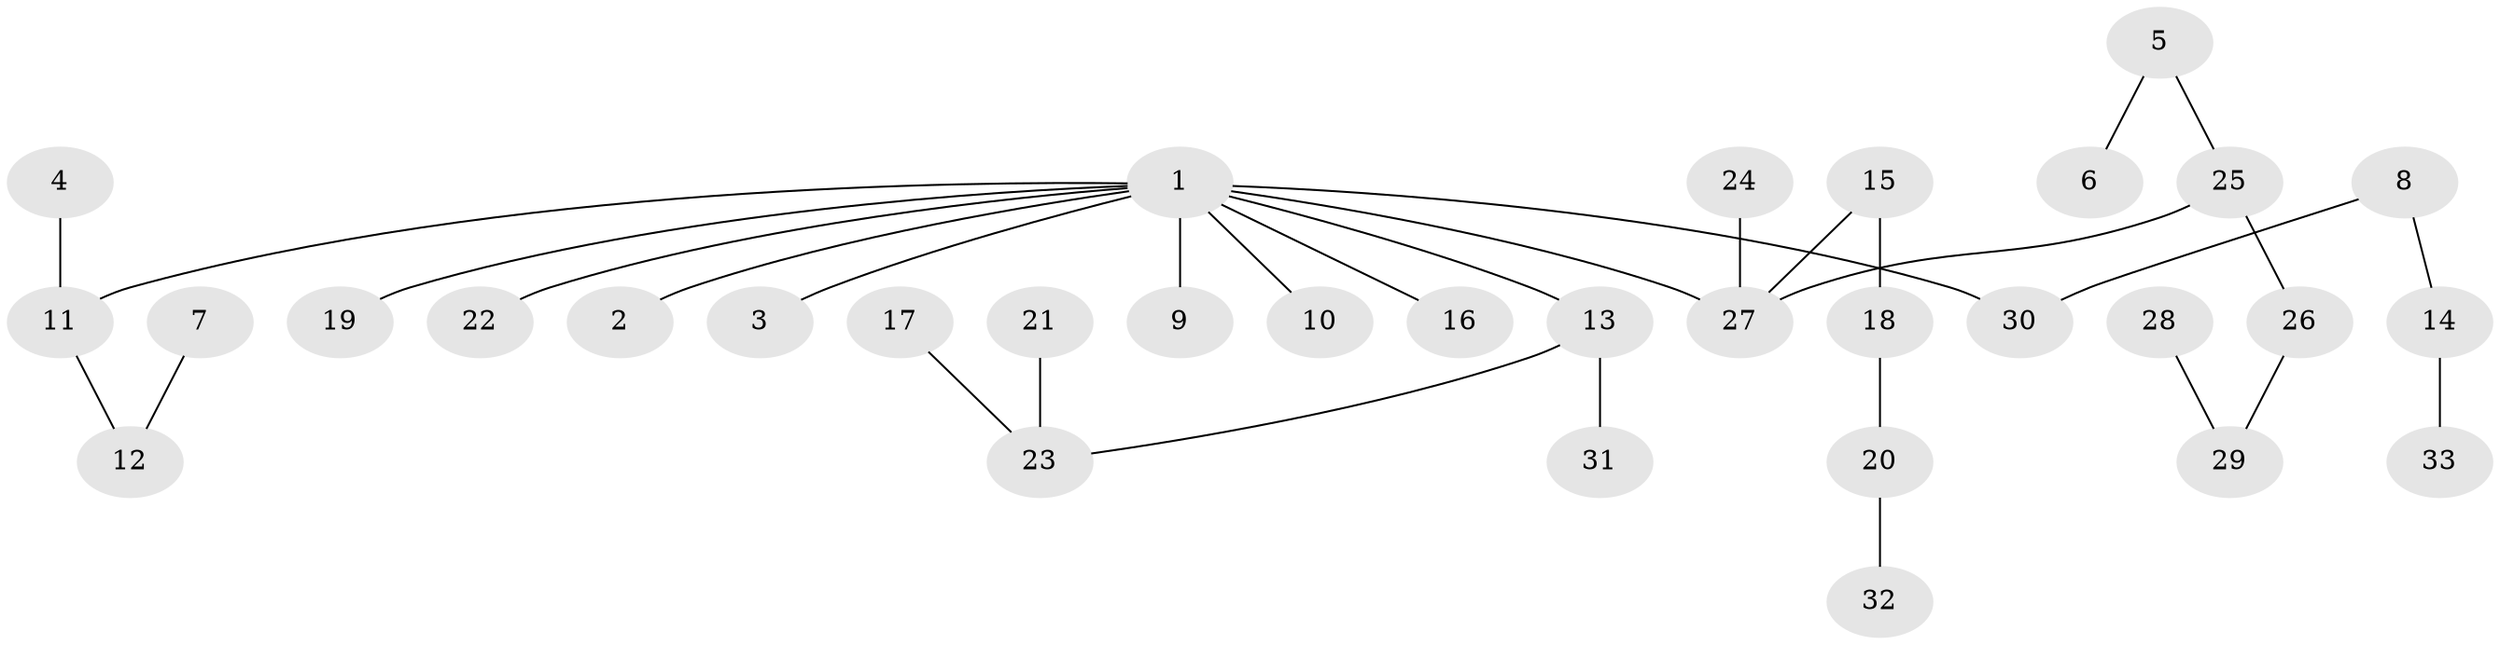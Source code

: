 // original degree distribution, {3: 0.2, 6: 0.03076923076923077, 5: 0.03076923076923077, 2: 0.24615384615384617, 4: 0.015384615384615385, 1: 0.47692307692307695}
// Generated by graph-tools (version 1.1) at 2025/26/03/09/25 03:26:28]
// undirected, 33 vertices, 32 edges
graph export_dot {
graph [start="1"]
  node [color=gray90,style=filled];
  1;
  2;
  3;
  4;
  5;
  6;
  7;
  8;
  9;
  10;
  11;
  12;
  13;
  14;
  15;
  16;
  17;
  18;
  19;
  20;
  21;
  22;
  23;
  24;
  25;
  26;
  27;
  28;
  29;
  30;
  31;
  32;
  33;
  1 -- 2 [weight=1.0];
  1 -- 3 [weight=1.0];
  1 -- 9 [weight=1.0];
  1 -- 10 [weight=1.0];
  1 -- 11 [weight=1.0];
  1 -- 13 [weight=1.0];
  1 -- 16 [weight=1.0];
  1 -- 19 [weight=1.0];
  1 -- 22 [weight=1.0];
  1 -- 27 [weight=1.0];
  1 -- 30 [weight=1.0];
  4 -- 11 [weight=1.0];
  5 -- 6 [weight=1.0];
  5 -- 25 [weight=1.0];
  7 -- 12 [weight=1.0];
  8 -- 14 [weight=1.0];
  8 -- 30 [weight=1.0];
  11 -- 12 [weight=1.0];
  13 -- 23 [weight=1.0];
  13 -- 31 [weight=1.0];
  14 -- 33 [weight=1.0];
  15 -- 18 [weight=1.0];
  15 -- 27 [weight=1.0];
  17 -- 23 [weight=1.0];
  18 -- 20 [weight=1.0];
  20 -- 32 [weight=1.0];
  21 -- 23 [weight=1.0];
  24 -- 27 [weight=1.0];
  25 -- 26 [weight=1.0];
  25 -- 27 [weight=1.0];
  26 -- 29 [weight=1.0];
  28 -- 29 [weight=1.0];
}
